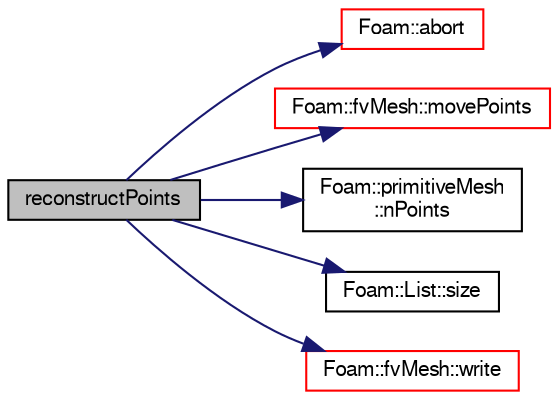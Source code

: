 digraph "reconstructPoints"
{
  bgcolor="transparent";
  edge [fontname="FreeSans",fontsize="10",labelfontname="FreeSans",labelfontsize="10"];
  node [fontname="FreeSans",fontsize="10",shape=record];
  rankdir="LR";
  Node51 [label="reconstructPoints",height=0.2,width=0.4,color="black", fillcolor="grey75", style="filled", fontcolor="black"];
  Node51 -> Node52 [color="midnightblue",fontsize="10",style="solid",fontname="FreeSans"];
  Node52 [label="Foam::abort",height=0.2,width=0.4,color="red",URL="$a21124.html#a447107a607d03e417307c203fa5fb44b"];
  Node51 -> Node95 [color="midnightblue",fontsize="10",style="solid",fontname="FreeSans"];
  Node95 [label="Foam::fvMesh::movePoints",height=0.2,width=0.4,color="red",URL="$a22766.html#a3693c648bea2e99054cbbb75d4bf4e4d",tooltip="Move points, returns volumes swept by faces in motion. "];
  Node51 -> Node199 [color="midnightblue",fontsize="10",style="solid",fontname="FreeSans"];
  Node199 [label="Foam::primitiveMesh\l::nPoints",height=0.2,width=0.4,color="black",URL="$a27530.html#a1c886a784a597459dbf2d9470798e9dd"];
  Node51 -> Node158 [color="midnightblue",fontsize="10",style="solid",fontname="FreeSans"];
  Node158 [label="Foam::List::size",height=0.2,width=0.4,color="black",URL="$a25694.html#a8a5f6fa29bd4b500caf186f60245b384",tooltip="Override size to be inconsistent with allocated storage. "];
  Node51 -> Node344 [color="midnightblue",fontsize="10",style="solid",fontname="FreeSans"];
  Node344 [label="Foam::fvMesh::write",height=0.2,width=0.4,color="red",URL="$a22766.html#ad48b7b943e88478c15879659cce7aebc",tooltip="Write mesh using IO settings from time. "];
}
